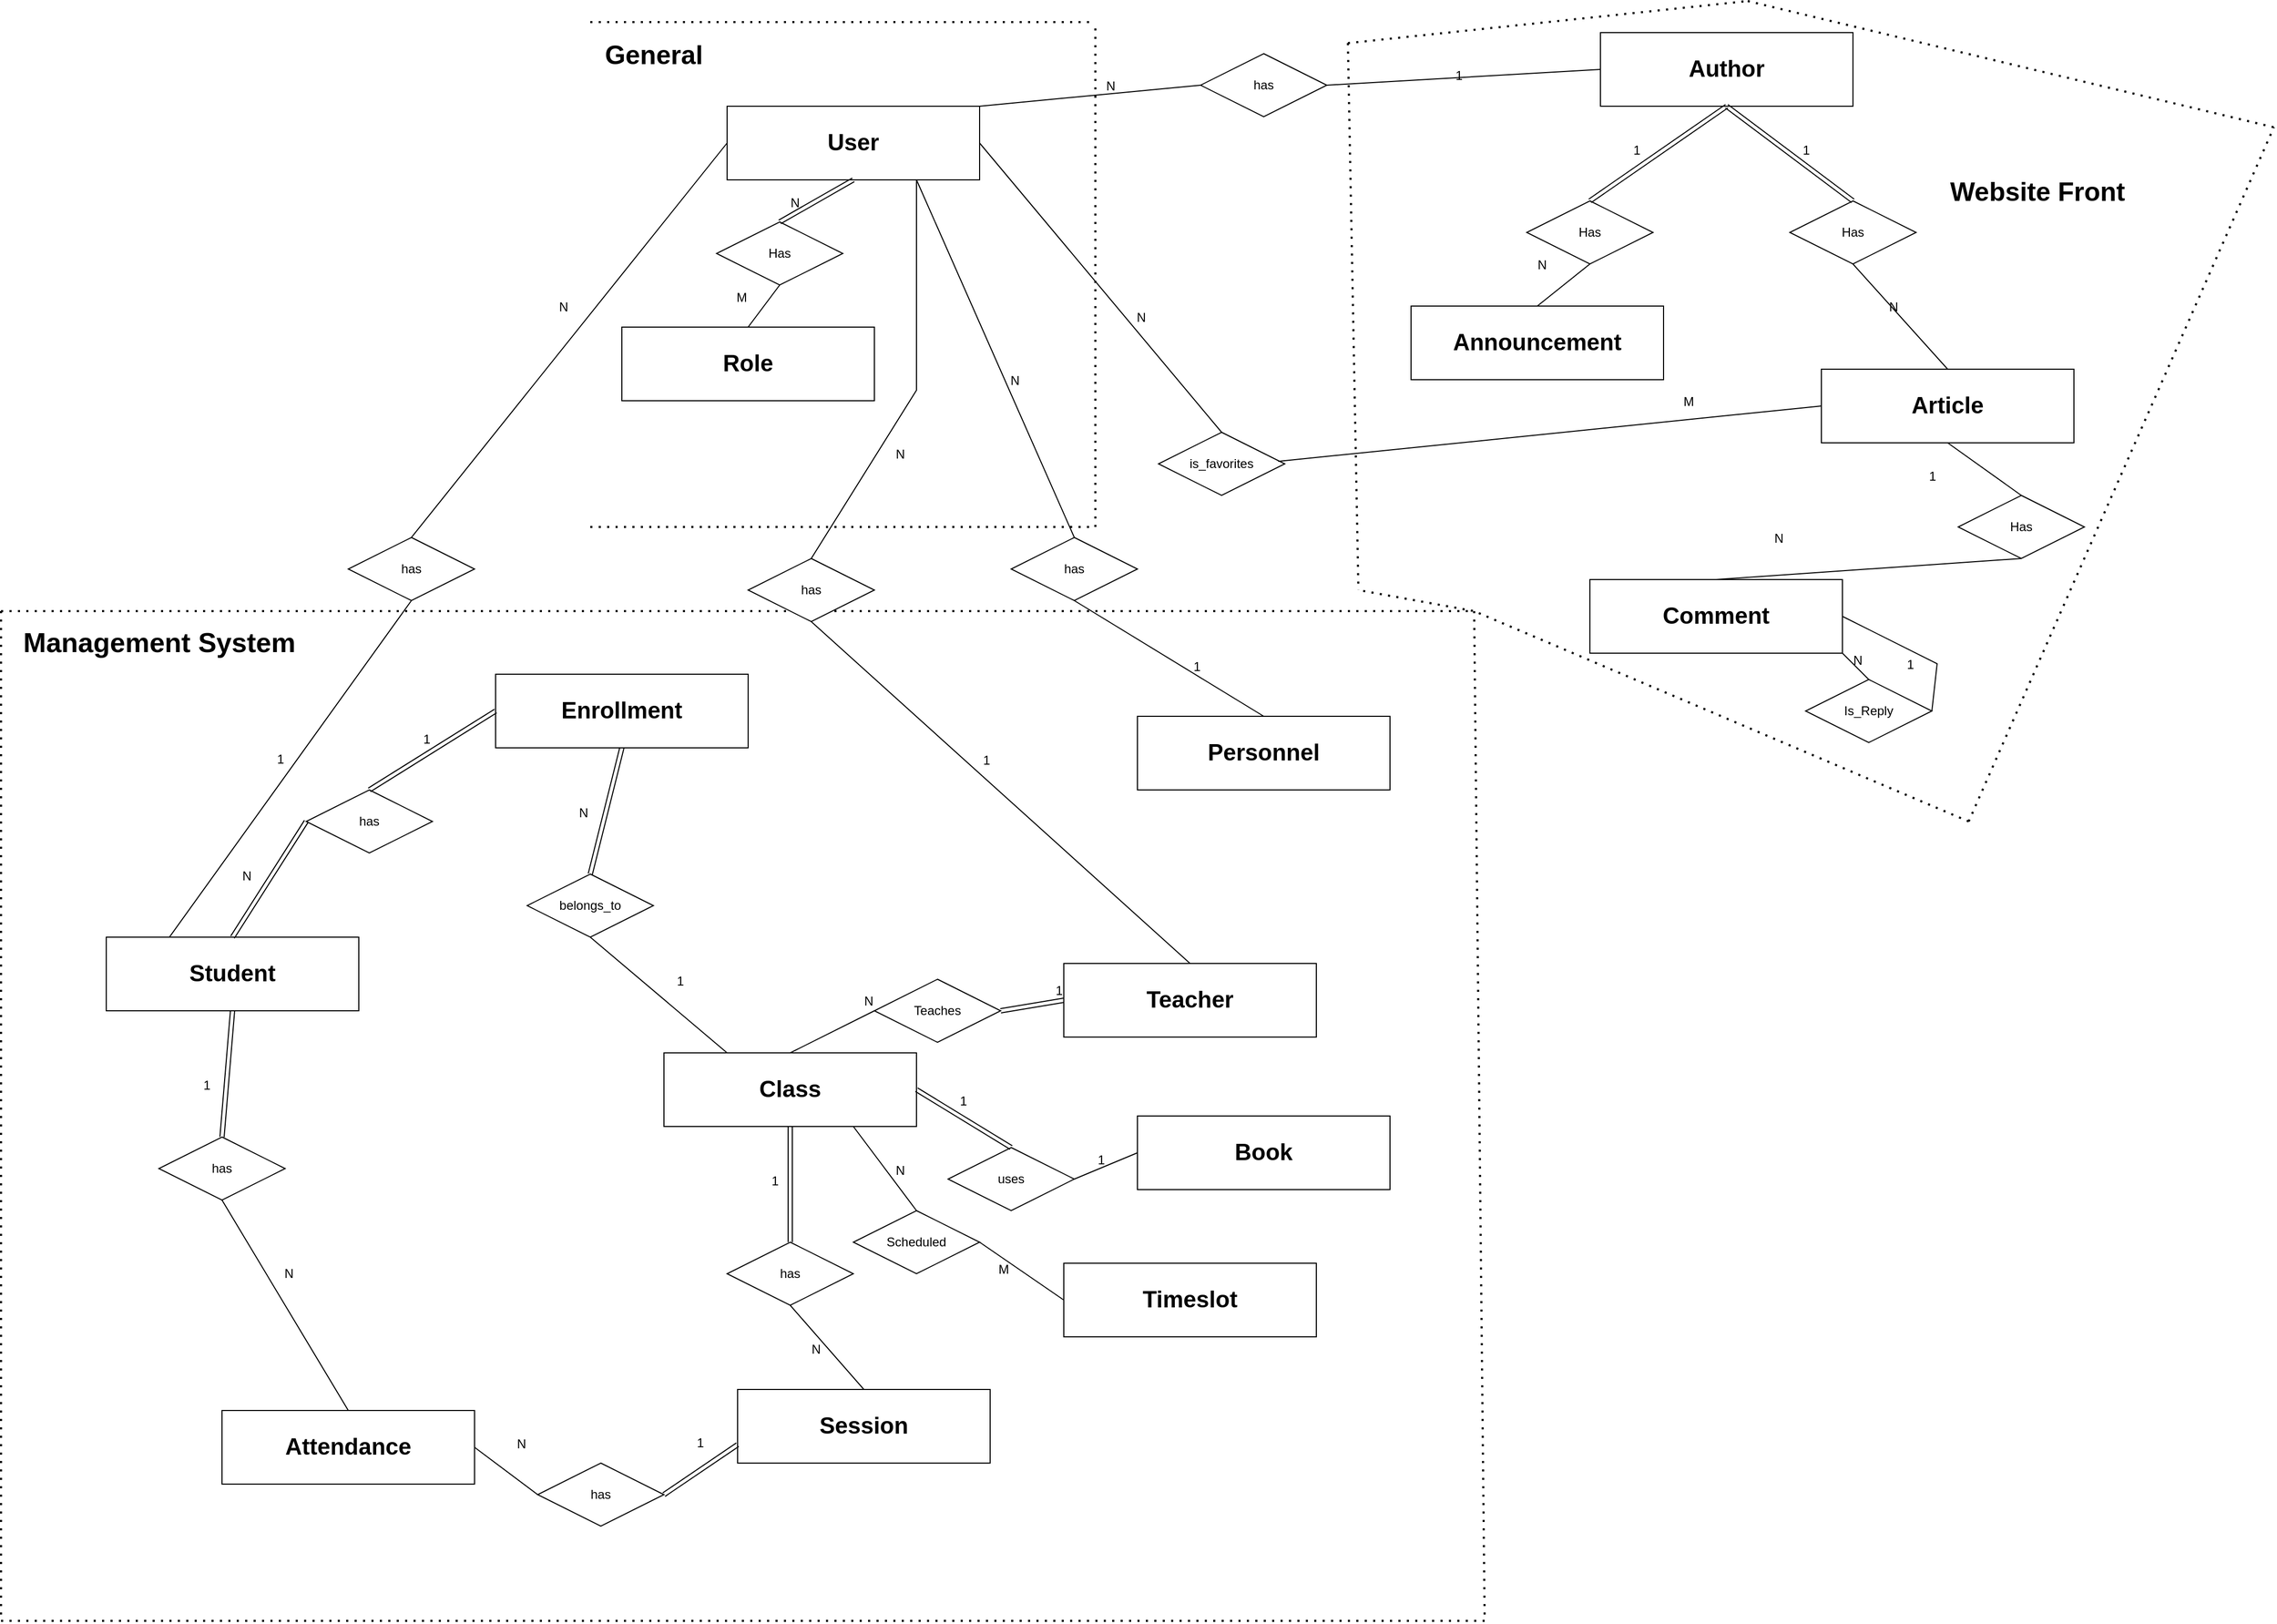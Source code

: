 <mxfile version="26.1.1">
  <diagram name="Page-1" id="tN5K2Nhks3WNrbRtYstL">
    <mxGraphModel dx="3628" dy="1630" grid="1" gridSize="10" guides="1" tooltips="1" connect="1" arrows="1" fold="1" page="1" pageScale="1" pageWidth="850" pageHeight="1100" math="0" shadow="0">
      <root>
        <mxCell id="0" />
        <mxCell id="1" parent="0" />
        <mxCell id="GTe_rG1EHSNJOBv9OXUv-4" value="&lt;b&gt;&lt;font style=&quot;font-size: 22px;&quot;&gt;User&lt;/font&gt;&lt;/b&gt;" style="whiteSpace=wrap;html=1;align=center;" parent="1" vertex="1">
          <mxGeometry x="130" y="120" width="240" height="70" as="geometry" />
        </mxCell>
        <mxCell id="GTe_rG1EHSNJOBv9OXUv-5" value="&lt;b&gt;&lt;font style=&quot;font-size: 22px;&quot;&gt;Role&lt;/font&gt;&lt;/b&gt;" style="whiteSpace=wrap;html=1;align=center;" parent="1" vertex="1">
          <mxGeometry x="30" y="330" width="240" height="70" as="geometry" />
        </mxCell>
        <mxCell id="GTe_rG1EHSNJOBv9OXUv-8" value="Has" style="shape=rhombus;perimeter=rhombusPerimeter;whiteSpace=wrap;html=1;align=center;" parent="1" vertex="1">
          <mxGeometry x="120" y="230" width="120" height="60" as="geometry" />
        </mxCell>
        <mxCell id="GTe_rG1EHSNJOBv9OXUv-9" value="" style="endArrow=none;html=1;rounded=0;exitX=0.5;exitY=1;exitDx=0;exitDy=0;entryX=0.5;entryY=0;entryDx=0;entryDy=0;" parent="1" source="GTe_rG1EHSNJOBv9OXUv-8" target="GTe_rG1EHSNJOBv9OXUv-5" edge="1">
          <mxGeometry relative="1" as="geometry">
            <mxPoint x="340" y="210" as="sourcePoint" />
            <mxPoint x="500" y="210" as="targetPoint" />
          </mxGeometry>
        </mxCell>
        <mxCell id="GTe_rG1EHSNJOBv9OXUv-10" value="M" style="resizable=0;html=1;whiteSpace=wrap;align=right;verticalAlign=bottom;" parent="GTe_rG1EHSNJOBv9OXUv-9" connectable="0" vertex="1">
          <mxGeometry x="1" relative="1" as="geometry">
            <mxPoint y="-20" as="offset" />
          </mxGeometry>
        </mxCell>
        <mxCell id="GTe_rG1EHSNJOBv9OXUv-11" value="" style="shape=link;html=1;rounded=0;exitX=0.5;exitY=0;exitDx=0;exitDy=0;entryX=0.5;entryY=1;entryDx=0;entryDy=0;" parent="1" source="GTe_rG1EHSNJOBv9OXUv-8" target="GTe_rG1EHSNJOBv9OXUv-4" edge="1">
          <mxGeometry relative="1" as="geometry">
            <mxPoint x="340" y="210" as="sourcePoint" />
            <mxPoint x="500" y="210" as="targetPoint" />
          </mxGeometry>
        </mxCell>
        <mxCell id="GTe_rG1EHSNJOBv9OXUv-12" value="N" style="resizable=0;html=1;whiteSpace=wrap;align=right;verticalAlign=bottom;" parent="GTe_rG1EHSNJOBv9OXUv-11" connectable="0" vertex="1">
          <mxGeometry x="1" relative="1" as="geometry">
            <mxPoint x="-49" y="30" as="offset" />
          </mxGeometry>
        </mxCell>
        <mxCell id="GTe_rG1EHSNJOBv9OXUv-14" value="" style="endArrow=none;dashed=1;html=1;dashPattern=1 3;strokeWidth=2;rounded=0;" parent="1" edge="1">
          <mxGeometry width="50" height="50" relative="1" as="geometry">
            <mxPoint y="40" as="sourcePoint" />
            <mxPoint x="480" y="40" as="targetPoint" />
          </mxGeometry>
        </mxCell>
        <mxCell id="GTe_rG1EHSNJOBv9OXUv-15" value="" style="endArrow=none;dashed=1;html=1;dashPattern=1 3;strokeWidth=2;rounded=0;" parent="1" edge="1">
          <mxGeometry width="50" height="50" relative="1" as="geometry">
            <mxPoint x="480" y="520" as="sourcePoint" />
            <mxPoint x="480" y="40" as="targetPoint" />
          </mxGeometry>
        </mxCell>
        <mxCell id="GTe_rG1EHSNJOBv9OXUv-16" value="" style="endArrow=none;dashed=1;html=1;dashPattern=1 3;strokeWidth=2;rounded=0;" parent="1" edge="1">
          <mxGeometry width="50" height="50" relative="1" as="geometry">
            <mxPoint y="520" as="sourcePoint" />
            <mxPoint x="480" y="520" as="targetPoint" />
          </mxGeometry>
        </mxCell>
        <mxCell id="GTe_rG1EHSNJOBv9OXUv-17" value="&lt;font style=&quot;font-size: 25px;&quot;&gt;&lt;b&gt;General&lt;/b&gt;&lt;/font&gt;" style="text;html=1;align=center;verticalAlign=middle;resizable=0;points=[];autosize=1;strokeColor=none;fillColor=none;" parent="1" vertex="1">
          <mxGeometry y="50" width="120" height="40" as="geometry" />
        </mxCell>
        <mxCell id="GTe_rG1EHSNJOBv9OXUv-18" value="&lt;span style=&quot;font-size: 22px;&quot;&gt;&lt;b&gt;Author&lt;/b&gt;&lt;/span&gt;" style="whiteSpace=wrap;html=1;align=center;" parent="1" vertex="1">
          <mxGeometry x="960" y="50" width="240" height="70" as="geometry" />
        </mxCell>
        <mxCell id="GTe_rG1EHSNJOBv9OXUv-20" value="&lt;span style=&quot;font-size: 22px;&quot;&gt;&lt;b&gt;Announcement&lt;/b&gt;&lt;/span&gt;" style="whiteSpace=wrap;html=1;align=center;" parent="1" vertex="1">
          <mxGeometry x="780" y="310" width="240" height="70" as="geometry" />
        </mxCell>
        <mxCell id="GTe_rG1EHSNJOBv9OXUv-21" value="&lt;span style=&quot;font-size: 22px;&quot;&gt;&lt;b&gt;Article&lt;/b&gt;&lt;/span&gt;" style="whiteSpace=wrap;html=1;align=center;" parent="1" vertex="1">
          <mxGeometry x="1170" y="370" width="240" height="70" as="geometry" />
        </mxCell>
        <mxCell id="GTe_rG1EHSNJOBv9OXUv-22" value="&lt;span style=&quot;font-size: 22px;&quot;&gt;&lt;b&gt;Comment&lt;/b&gt;&lt;/span&gt;" style="whiteSpace=wrap;html=1;align=center;" parent="1" vertex="1">
          <mxGeometry x="950" y="570" width="240" height="70" as="geometry" />
        </mxCell>
        <mxCell id="GTe_rG1EHSNJOBv9OXUv-23" value="Has" style="shape=rhombus;perimeter=rhombusPerimeter;whiteSpace=wrap;html=1;align=center;" parent="1" vertex="1">
          <mxGeometry x="1300" y="490" width="120" height="60" as="geometry" />
        </mxCell>
        <mxCell id="GTe_rG1EHSNJOBv9OXUv-24" value="Is_Reply" style="shape=rhombus;perimeter=rhombusPerimeter;whiteSpace=wrap;html=1;align=center;" parent="1" vertex="1">
          <mxGeometry x="1155" y="665" width="120" height="60" as="geometry" />
        </mxCell>
        <mxCell id="GTe_rG1EHSNJOBv9OXUv-28" value="" style="endArrow=none;html=1;rounded=0;exitX=1;exitY=1;exitDx=0;exitDy=0;entryX=0.5;entryY=0;entryDx=0;entryDy=0;" parent="1" source="GTe_rG1EHSNJOBv9OXUv-22" target="GTe_rG1EHSNJOBv9OXUv-24" edge="1">
          <mxGeometry relative="1" as="geometry">
            <mxPoint x="1030" y="640" as="sourcePoint" />
            <mxPoint x="1190" y="640" as="targetPoint" />
          </mxGeometry>
        </mxCell>
        <mxCell id="GTe_rG1EHSNJOBv9OXUv-29" value="N" style="resizable=0;html=1;whiteSpace=wrap;align=right;verticalAlign=bottom;" parent="GTe_rG1EHSNJOBv9OXUv-28" connectable="0" vertex="1">
          <mxGeometry x="1" relative="1" as="geometry">
            <mxPoint x="-5" y="-10" as="offset" />
          </mxGeometry>
        </mxCell>
        <mxCell id="GTe_rG1EHSNJOBv9OXUv-30" value="" style="endArrow=none;html=1;rounded=0;exitX=1;exitY=0.5;exitDx=0;exitDy=0;entryX=1;entryY=0.5;entryDx=0;entryDy=0;" parent="1" source="GTe_rG1EHSNJOBv9OXUv-24" target="GTe_rG1EHSNJOBv9OXUv-22" edge="1">
          <mxGeometry relative="1" as="geometry">
            <mxPoint x="1030" y="640" as="sourcePoint" />
            <mxPoint x="1190" y="640" as="targetPoint" />
            <Array as="points">
              <mxPoint x="1280" y="650" />
            </Array>
          </mxGeometry>
        </mxCell>
        <mxCell id="GTe_rG1EHSNJOBv9OXUv-31" value="1" style="resizable=0;html=1;whiteSpace=wrap;align=right;verticalAlign=bottom;" parent="GTe_rG1EHSNJOBv9OXUv-30" connectable="0" vertex="1">
          <mxGeometry x="1" relative="1" as="geometry">
            <mxPoint x="70" y="55" as="offset" />
          </mxGeometry>
        </mxCell>
        <mxCell id="GTe_rG1EHSNJOBv9OXUv-33" value="" style="endArrow=none;html=1;rounded=0;exitX=0.5;exitY=1;exitDx=0;exitDy=0;entryX=0.5;entryY=0;entryDx=0;entryDy=0;" parent="1" source="GTe_rG1EHSNJOBv9OXUv-23" target="GTe_rG1EHSNJOBv9OXUv-22" edge="1">
          <mxGeometry relative="1" as="geometry">
            <mxPoint x="1030" y="640" as="sourcePoint" />
            <mxPoint x="1190" y="640" as="targetPoint" />
          </mxGeometry>
        </mxCell>
        <mxCell id="GTe_rG1EHSNJOBv9OXUv-34" value="N" style="resizable=0;html=1;whiteSpace=wrap;align=right;verticalAlign=bottom;" parent="GTe_rG1EHSNJOBv9OXUv-33" connectable="0" vertex="1">
          <mxGeometry x="1" relative="1" as="geometry">
            <mxPoint x="65" y="-30" as="offset" />
          </mxGeometry>
        </mxCell>
        <mxCell id="GTe_rG1EHSNJOBv9OXUv-35" value="" style="endArrow=none;html=1;rounded=0;exitX=0.5;exitY=0;exitDx=0;exitDy=0;entryX=0.5;entryY=1;entryDx=0;entryDy=0;" parent="1" source="GTe_rG1EHSNJOBv9OXUv-23" target="GTe_rG1EHSNJOBv9OXUv-21" edge="1">
          <mxGeometry relative="1" as="geometry">
            <mxPoint x="1030" y="640" as="sourcePoint" />
            <mxPoint x="1190" y="640" as="targetPoint" />
          </mxGeometry>
        </mxCell>
        <mxCell id="GTe_rG1EHSNJOBv9OXUv-36" value="1" style="resizable=0;html=1;whiteSpace=wrap;align=right;verticalAlign=bottom;" parent="GTe_rG1EHSNJOBv9OXUv-35" connectable="0" vertex="1">
          <mxGeometry x="1" relative="1" as="geometry">
            <mxPoint x="-10" y="40" as="offset" />
          </mxGeometry>
        </mxCell>
        <mxCell id="GTe_rG1EHSNJOBv9OXUv-37" value="Has" style="shape=rhombus;perimeter=rhombusPerimeter;whiteSpace=wrap;html=1;align=center;" parent="1" vertex="1">
          <mxGeometry x="890" y="210" width="120" height="60" as="geometry" />
        </mxCell>
        <mxCell id="GTe_rG1EHSNJOBv9OXUv-38" value="Has" style="shape=rhombus;perimeter=rhombusPerimeter;whiteSpace=wrap;html=1;align=center;" parent="1" vertex="1">
          <mxGeometry x="1140" y="210" width="120" height="60" as="geometry" />
        </mxCell>
        <mxCell id="GTe_rG1EHSNJOBv9OXUv-39" value="" style="shape=link;html=1;rounded=0;exitX=0.5;exitY=0;exitDx=0;exitDy=0;entryX=0.5;entryY=1;entryDx=0;entryDy=0;" parent="1" source="GTe_rG1EHSNJOBv9OXUv-37" target="GTe_rG1EHSNJOBv9OXUv-18" edge="1">
          <mxGeometry relative="1" as="geometry">
            <mxPoint x="980" y="340" as="sourcePoint" />
            <mxPoint x="1140" y="340" as="targetPoint" />
          </mxGeometry>
        </mxCell>
        <mxCell id="GTe_rG1EHSNJOBv9OXUv-40" value="1" style="resizable=0;html=1;whiteSpace=wrap;align=right;verticalAlign=bottom;" parent="GTe_rG1EHSNJOBv9OXUv-39" connectable="0" vertex="1">
          <mxGeometry x="1" relative="1" as="geometry">
            <mxPoint x="-80" y="50" as="offset" />
          </mxGeometry>
        </mxCell>
        <mxCell id="GTe_rG1EHSNJOBv9OXUv-41" value="" style="endArrow=none;html=1;rounded=0;exitX=0.5;exitY=1;exitDx=0;exitDy=0;entryX=0.5;entryY=0;entryDx=0;entryDy=0;" parent="1" source="GTe_rG1EHSNJOBv9OXUv-37" target="GTe_rG1EHSNJOBv9OXUv-20" edge="1">
          <mxGeometry relative="1" as="geometry">
            <mxPoint x="980" y="340" as="sourcePoint" />
            <mxPoint x="1140" y="340" as="targetPoint" />
          </mxGeometry>
        </mxCell>
        <mxCell id="GTe_rG1EHSNJOBv9OXUv-42" value="N" style="resizable=0;html=1;whiteSpace=wrap;align=right;verticalAlign=bottom;" parent="GTe_rG1EHSNJOBv9OXUv-41" connectable="0" vertex="1">
          <mxGeometry x="1" relative="1" as="geometry">
            <mxPoint x="10" y="-30" as="offset" />
          </mxGeometry>
        </mxCell>
        <mxCell id="GTe_rG1EHSNJOBv9OXUv-43" value="" style="shape=link;html=1;rounded=0;exitX=0.5;exitY=1;exitDx=0;exitDy=0;entryX=0.5;entryY=0;entryDx=0;entryDy=0;" parent="1" source="GTe_rG1EHSNJOBv9OXUv-18" target="GTe_rG1EHSNJOBv9OXUv-38" edge="1">
          <mxGeometry relative="1" as="geometry">
            <mxPoint x="980" y="340" as="sourcePoint" />
            <mxPoint x="1140" y="340" as="targetPoint" />
          </mxGeometry>
        </mxCell>
        <mxCell id="GTe_rG1EHSNJOBv9OXUv-44" value="1" style="resizable=0;html=1;whiteSpace=wrap;align=right;verticalAlign=bottom;" parent="GTe_rG1EHSNJOBv9OXUv-43" connectable="0" vertex="1">
          <mxGeometry x="1" relative="1" as="geometry">
            <mxPoint x="-40" y="-40" as="offset" />
          </mxGeometry>
        </mxCell>
        <mxCell id="GTe_rG1EHSNJOBv9OXUv-45" value="" style="endArrow=none;html=1;rounded=0;exitX=0.5;exitY=1;exitDx=0;exitDy=0;entryX=0.5;entryY=0;entryDx=0;entryDy=0;" parent="1" source="GTe_rG1EHSNJOBv9OXUv-38" target="GTe_rG1EHSNJOBv9OXUv-21" edge="1">
          <mxGeometry relative="1" as="geometry">
            <mxPoint x="980" y="340" as="sourcePoint" />
            <mxPoint x="1140" y="340" as="targetPoint" />
          </mxGeometry>
        </mxCell>
        <mxCell id="GTe_rG1EHSNJOBv9OXUv-46" value="N" style="resizable=0;html=1;whiteSpace=wrap;align=right;verticalAlign=bottom;" parent="GTe_rG1EHSNJOBv9OXUv-45" connectable="0" vertex="1">
          <mxGeometry x="1" relative="1" as="geometry">
            <mxPoint x="-45" y="-50" as="offset" />
          </mxGeometry>
        </mxCell>
        <mxCell id="GTe_rG1EHSNJOBv9OXUv-47" value="is_favorites" style="shape=rhombus;perimeter=rhombusPerimeter;whiteSpace=wrap;html=1;align=center;" parent="1" vertex="1">
          <mxGeometry x="540" y="430" width="120" height="60" as="geometry" />
        </mxCell>
        <mxCell id="GTe_rG1EHSNJOBv9OXUv-48" value="" style="endArrow=none;html=1;rounded=0;exitX=1;exitY=0.5;exitDx=0;exitDy=0;entryX=0.5;entryY=0;entryDx=0;entryDy=0;" parent="1" source="GTe_rG1EHSNJOBv9OXUv-4" target="GTe_rG1EHSNJOBv9OXUv-47" edge="1">
          <mxGeometry relative="1" as="geometry">
            <mxPoint x="480" y="460" as="sourcePoint" />
            <mxPoint x="640" y="460" as="targetPoint" />
          </mxGeometry>
        </mxCell>
        <mxCell id="GTe_rG1EHSNJOBv9OXUv-49" value="N" style="resizable=0;html=1;whiteSpace=wrap;align=right;verticalAlign=bottom;" parent="GTe_rG1EHSNJOBv9OXUv-48" connectable="0" vertex="1">
          <mxGeometry x="1" relative="1" as="geometry">
            <mxPoint x="-70" y="-100" as="offset" />
          </mxGeometry>
        </mxCell>
        <mxCell id="GTe_rG1EHSNJOBv9OXUv-50" value="" style="endArrow=none;html=1;rounded=0;exitX=0.948;exitY=0.461;exitDx=0;exitDy=0;exitPerimeter=0;entryX=0;entryY=0.5;entryDx=0;entryDy=0;" parent="1" source="GTe_rG1EHSNJOBv9OXUv-47" target="GTe_rG1EHSNJOBv9OXUv-21" edge="1">
          <mxGeometry relative="1" as="geometry">
            <mxPoint x="690" y="510" as="sourcePoint" />
            <mxPoint x="850" y="510" as="targetPoint" />
          </mxGeometry>
        </mxCell>
        <mxCell id="GTe_rG1EHSNJOBv9OXUv-51" value="M" style="resizable=0;html=1;whiteSpace=wrap;align=right;verticalAlign=bottom;" parent="GTe_rG1EHSNJOBv9OXUv-50" connectable="0" vertex="1">
          <mxGeometry x="1" relative="1" as="geometry">
            <mxPoint x="-120" y="5" as="offset" />
          </mxGeometry>
        </mxCell>
        <mxCell id="GTe_rG1EHSNJOBv9OXUv-52" value="&lt;span style=&quot;font-size: 22px;&quot;&gt;&lt;b&gt;Student&lt;/b&gt;&lt;/span&gt;" style="whiteSpace=wrap;html=1;align=center;" parent="1" vertex="1">
          <mxGeometry x="-460" y="910" width="240" height="70" as="geometry" />
        </mxCell>
        <mxCell id="GTe_rG1EHSNJOBv9OXUv-53" value="&lt;span style=&quot;font-size: 22px;&quot;&gt;&lt;b&gt;Teacher&lt;/b&gt;&lt;/span&gt;" style="whiteSpace=wrap;html=1;align=center;" parent="1" vertex="1">
          <mxGeometry x="450" y="935" width="240" height="70" as="geometry" />
        </mxCell>
        <mxCell id="GTe_rG1EHSNJOBv9OXUv-54" value="&lt;span style=&quot;font-size: 22px;&quot;&gt;&lt;b&gt;Book&lt;/b&gt;&lt;/span&gt;" style="whiteSpace=wrap;html=1;align=center;" parent="1" vertex="1">
          <mxGeometry x="520" y="1080" width="240" height="70" as="geometry" />
        </mxCell>
        <mxCell id="GTe_rG1EHSNJOBv9OXUv-55" value="&lt;span style=&quot;font-size: 22px;&quot;&gt;&lt;b&gt;Personnel&lt;/b&gt;&lt;/span&gt;" style="whiteSpace=wrap;html=1;align=center;" parent="1" vertex="1">
          <mxGeometry x="520" y="700" width="240" height="70" as="geometry" />
        </mxCell>
        <mxCell id="GTe_rG1EHSNJOBv9OXUv-57" value="&lt;span style=&quot;font-size: 22px;&quot;&gt;&lt;b&gt;Class&lt;/b&gt;&lt;/span&gt;" style="whiteSpace=wrap;html=1;align=center;" parent="1" vertex="1">
          <mxGeometry x="70" y="1020" width="240" height="70" as="geometry" />
        </mxCell>
        <mxCell id="GTe_rG1EHSNJOBv9OXUv-60" value="&lt;span style=&quot;font-size: 22px;&quot;&gt;&lt;b&gt;Timeslot&lt;/b&gt;&lt;/span&gt;" style="whiteSpace=wrap;html=1;align=center;" parent="1" vertex="1">
          <mxGeometry x="450" y="1220" width="240" height="70" as="geometry" />
        </mxCell>
        <mxCell id="uTlC51wtbgL0At9paiF0-1" value="&lt;span style=&quot;font-size: 22px;&quot;&gt;&lt;b&gt;Session&lt;/b&gt;&lt;/span&gt;" style="whiteSpace=wrap;html=1;align=center;" vertex="1" parent="1">
          <mxGeometry x="140" y="1340" width="240" height="70" as="geometry" />
        </mxCell>
        <mxCell id="uTlC51wtbgL0At9paiF0-2" value="&lt;span style=&quot;font-size: 22px;&quot;&gt;&lt;b&gt;Attendance&lt;/b&gt;&lt;/span&gt;" style="whiteSpace=wrap;html=1;align=center;" vertex="1" parent="1">
          <mxGeometry x="-350" y="1360" width="240" height="70" as="geometry" />
        </mxCell>
        <mxCell id="uTlC51wtbgL0At9paiF0-3" value="&lt;span style=&quot;font-size: 22px;&quot;&gt;&lt;b&gt;Enrollment&lt;/b&gt;&lt;/span&gt;" style="whiteSpace=wrap;html=1;align=center;" vertex="1" parent="1">
          <mxGeometry x="-90" y="660" width="240" height="70" as="geometry" />
        </mxCell>
        <mxCell id="uTlC51wtbgL0At9paiF0-4" value="has" style="shape=rhombus;perimeter=rhombusPerimeter;whiteSpace=wrap;html=1;align=center;" vertex="1" parent="1">
          <mxGeometry x="130" y="1200" width="120" height="60" as="geometry" />
        </mxCell>
        <mxCell id="uTlC51wtbgL0At9paiF0-5" value="" style="shape=link;html=1;rounded=0;exitX=0.5;exitY=0;exitDx=0;exitDy=0;entryX=0.5;entryY=1;entryDx=0;entryDy=0;" edge="1" parent="1" source="uTlC51wtbgL0At9paiF0-4" target="GTe_rG1EHSNJOBv9OXUv-57">
          <mxGeometry relative="1" as="geometry">
            <mxPoint x="260" y="1530" as="sourcePoint" />
            <mxPoint x="420" y="1530" as="targetPoint" />
          </mxGeometry>
        </mxCell>
        <mxCell id="uTlC51wtbgL0At9paiF0-6" value="1" style="resizable=0;html=1;whiteSpace=wrap;align=right;verticalAlign=bottom;" connectable="0" vertex="1" parent="uTlC51wtbgL0At9paiF0-5">
          <mxGeometry x="1" relative="1" as="geometry">
            <mxPoint x="-10" y="60" as="offset" />
          </mxGeometry>
        </mxCell>
        <mxCell id="uTlC51wtbgL0At9paiF0-9" value="" style="endArrow=none;html=1;rounded=0;exitX=0.5;exitY=1;exitDx=0;exitDy=0;entryX=0.5;entryY=0;entryDx=0;entryDy=0;" edge="1" parent="1" source="uTlC51wtbgL0At9paiF0-4" target="uTlC51wtbgL0At9paiF0-1">
          <mxGeometry relative="1" as="geometry">
            <mxPoint x="260" y="1530" as="sourcePoint" />
            <mxPoint x="420" y="1530" as="targetPoint" />
          </mxGeometry>
        </mxCell>
        <mxCell id="uTlC51wtbgL0At9paiF0-10" value="N" style="resizable=0;html=1;whiteSpace=wrap;align=right;verticalAlign=bottom;" connectable="0" vertex="1" parent="uTlC51wtbgL0At9paiF0-9">
          <mxGeometry x="1" relative="1" as="geometry">
            <mxPoint x="-40" y="-30" as="offset" />
          </mxGeometry>
        </mxCell>
        <mxCell id="uTlC51wtbgL0At9paiF0-11" value="uses" style="shape=rhombus;perimeter=rhombusPerimeter;whiteSpace=wrap;html=1;align=center;" vertex="1" parent="1">
          <mxGeometry x="340" y="1110" width="120" height="60" as="geometry" />
        </mxCell>
        <mxCell id="uTlC51wtbgL0At9paiF0-12" value="" style="shape=link;html=1;rounded=0;exitX=0.5;exitY=0;exitDx=0;exitDy=0;entryX=1;entryY=0.5;entryDx=0;entryDy=0;" edge="1" parent="1" source="uTlC51wtbgL0At9paiF0-11" target="GTe_rG1EHSNJOBv9OXUv-57">
          <mxGeometry relative="1" as="geometry">
            <mxPoint x="260" y="1290" as="sourcePoint" />
            <mxPoint x="420" y="1290" as="targetPoint" />
          </mxGeometry>
        </mxCell>
        <mxCell id="uTlC51wtbgL0At9paiF0-13" value="1" style="resizable=0;html=1;whiteSpace=wrap;align=right;verticalAlign=bottom;" connectable="0" vertex="1" parent="uTlC51wtbgL0At9paiF0-12">
          <mxGeometry x="1" relative="1" as="geometry">
            <mxPoint x="50" y="20" as="offset" />
          </mxGeometry>
        </mxCell>
        <mxCell id="uTlC51wtbgL0At9paiF0-16" value="Teaches" style="shape=rhombus;perimeter=rhombusPerimeter;whiteSpace=wrap;html=1;align=center;" vertex="1" parent="1">
          <mxGeometry x="270" y="950" width="120" height="60" as="geometry" />
        </mxCell>
        <mxCell id="uTlC51wtbgL0At9paiF0-17" value="" style="shape=link;html=1;rounded=0;exitX=1;exitY=0.5;exitDx=0;exitDy=0;entryX=0;entryY=0.5;entryDx=0;entryDy=0;" edge="1" parent="1" source="uTlC51wtbgL0At9paiF0-16" target="GTe_rG1EHSNJOBv9OXUv-53">
          <mxGeometry relative="1" as="geometry">
            <mxPoint x="300" y="1150" as="sourcePoint" />
            <mxPoint x="460" y="1150" as="targetPoint" />
          </mxGeometry>
        </mxCell>
        <mxCell id="uTlC51wtbgL0At9paiF0-18" value="1" style="resizable=0;html=1;whiteSpace=wrap;align=right;verticalAlign=bottom;" connectable="0" vertex="1" parent="uTlC51wtbgL0At9paiF0-17">
          <mxGeometry x="1" relative="1" as="geometry" />
        </mxCell>
        <mxCell id="uTlC51wtbgL0At9paiF0-19" value="" style="endArrow=none;html=1;rounded=0;exitX=0.5;exitY=0;exitDx=0;exitDy=0;entryX=0;entryY=0.5;entryDx=0;entryDy=0;" edge="1" parent="1" source="GTe_rG1EHSNJOBv9OXUv-57" target="uTlC51wtbgL0At9paiF0-16">
          <mxGeometry relative="1" as="geometry">
            <mxPoint x="60" y="950" as="sourcePoint" />
            <mxPoint x="220" y="950" as="targetPoint" />
          </mxGeometry>
        </mxCell>
        <mxCell id="uTlC51wtbgL0At9paiF0-20" value="N" style="resizable=0;html=1;whiteSpace=wrap;align=right;verticalAlign=bottom;" connectable="0" vertex="1" parent="uTlC51wtbgL0At9paiF0-19">
          <mxGeometry x="1" relative="1" as="geometry" />
        </mxCell>
        <mxCell id="uTlC51wtbgL0At9paiF0-22" value="has" style="shape=rhombus;perimeter=rhombusPerimeter;whiteSpace=wrap;html=1;align=center;" vertex="1" parent="1">
          <mxGeometry x="-410" y="1100" width="120" height="60" as="geometry" />
        </mxCell>
        <mxCell id="uTlC51wtbgL0At9paiF0-23" value="" style="shape=link;html=1;rounded=0;exitX=0.5;exitY=0;exitDx=0;exitDy=0;entryX=0.5;entryY=1;entryDx=0;entryDy=0;" edge="1" parent="1" source="uTlC51wtbgL0At9paiF0-22" target="GTe_rG1EHSNJOBv9OXUv-52">
          <mxGeometry relative="1" as="geometry">
            <mxPoint x="-70" y="1070" as="sourcePoint" />
            <mxPoint x="90" y="1070" as="targetPoint" />
          </mxGeometry>
        </mxCell>
        <mxCell id="uTlC51wtbgL0At9paiF0-24" value="1" style="resizable=0;html=1;whiteSpace=wrap;align=right;verticalAlign=bottom;" connectable="0" vertex="1" parent="uTlC51wtbgL0At9paiF0-23">
          <mxGeometry x="1" relative="1" as="geometry">
            <mxPoint x="-20" y="80" as="offset" />
          </mxGeometry>
        </mxCell>
        <mxCell id="uTlC51wtbgL0At9paiF0-25" value="" style="endArrow=none;html=1;rounded=0;exitX=0.5;exitY=1;exitDx=0;exitDy=0;entryX=0.5;entryY=0;entryDx=0;entryDy=0;" edge="1" parent="1" source="uTlC51wtbgL0At9paiF0-22" target="uTlC51wtbgL0At9paiF0-2">
          <mxGeometry relative="1" as="geometry">
            <mxPoint x="-170" y="1160" as="sourcePoint" />
            <mxPoint x="50" y="1160" as="targetPoint" />
          </mxGeometry>
        </mxCell>
        <mxCell id="uTlC51wtbgL0At9paiF0-26" value="N" style="resizable=0;html=1;whiteSpace=wrap;align=right;verticalAlign=bottom;" connectable="0" vertex="1" parent="uTlC51wtbgL0At9paiF0-25">
          <mxGeometry x="1" relative="1" as="geometry">
            <mxPoint x="-50" y="-121" as="offset" />
          </mxGeometry>
        </mxCell>
        <mxCell id="uTlC51wtbgL0At9paiF0-27" value="has" style="shape=rhombus;perimeter=rhombusPerimeter;whiteSpace=wrap;html=1;align=center;" vertex="1" parent="1">
          <mxGeometry x="-50" y="1410" width="120" height="60" as="geometry" />
        </mxCell>
        <mxCell id="uTlC51wtbgL0At9paiF0-28" value="" style="shape=link;html=1;rounded=0;exitX=1;exitY=0.5;exitDx=0;exitDy=0;entryX=0;entryY=0.75;entryDx=0;entryDy=0;" edge="1" parent="1" source="uTlC51wtbgL0At9paiF0-27" target="uTlC51wtbgL0At9paiF0-1">
          <mxGeometry relative="1" as="geometry">
            <mxPoint x="-80" y="1320" as="sourcePoint" />
            <mxPoint x="80" y="1320" as="targetPoint" />
          </mxGeometry>
        </mxCell>
        <mxCell id="uTlC51wtbgL0At9paiF0-29" value="1" style="resizable=0;html=1;whiteSpace=wrap;align=right;verticalAlign=bottom;" connectable="0" vertex="1" parent="uTlC51wtbgL0At9paiF0-28">
          <mxGeometry x="1" relative="1" as="geometry">
            <mxPoint x="-30" y="7" as="offset" />
          </mxGeometry>
        </mxCell>
        <mxCell id="uTlC51wtbgL0At9paiF0-30" value="" style="endArrow=none;html=1;rounded=0;exitX=0;exitY=0.5;exitDx=0;exitDy=0;entryX=1;entryY=0.5;entryDx=0;entryDy=0;" edge="1" parent="1" source="uTlC51wtbgL0At9paiF0-27" target="uTlC51wtbgL0At9paiF0-2">
          <mxGeometry relative="1" as="geometry">
            <mxPoint x="-80" y="1320" as="sourcePoint" />
            <mxPoint x="80" y="1320" as="targetPoint" />
          </mxGeometry>
        </mxCell>
        <mxCell id="uTlC51wtbgL0At9paiF0-31" value="N" style="resizable=0;html=1;whiteSpace=wrap;align=right;verticalAlign=bottom;" connectable="0" vertex="1" parent="uTlC51wtbgL0At9paiF0-30">
          <mxGeometry x="1" relative="1" as="geometry">
            <mxPoint x="50" y="5" as="offset" />
          </mxGeometry>
        </mxCell>
        <mxCell id="uTlC51wtbgL0At9paiF0-32" value="" style="endArrow=none;html=1;rounded=0;exitX=1;exitY=0.5;exitDx=0;exitDy=0;entryX=0;entryY=0.5;entryDx=0;entryDy=0;" edge="1" parent="1" source="uTlC51wtbgL0At9paiF0-11" target="GTe_rG1EHSNJOBv9OXUv-54">
          <mxGeometry relative="1" as="geometry">
            <mxPoint x="-80" y="1320" as="sourcePoint" />
            <mxPoint x="80" y="1320" as="targetPoint" />
          </mxGeometry>
        </mxCell>
        <mxCell id="uTlC51wtbgL0At9paiF0-33" value="1" style="resizable=0;html=1;whiteSpace=wrap;align=right;verticalAlign=bottom;" connectable="0" vertex="1" parent="uTlC51wtbgL0At9paiF0-32">
          <mxGeometry x="1" relative="1" as="geometry">
            <mxPoint x="-30" y="15" as="offset" />
          </mxGeometry>
        </mxCell>
        <mxCell id="uTlC51wtbgL0At9paiF0-34" value="Scheduled" style="shape=rhombus;perimeter=rhombusPerimeter;whiteSpace=wrap;html=1;align=center;" vertex="1" parent="1">
          <mxGeometry x="250" y="1170" width="120" height="60" as="geometry" />
        </mxCell>
        <mxCell id="uTlC51wtbgL0At9paiF0-35" value="" style="endArrow=none;html=1;rounded=0;exitX=0.75;exitY=1;exitDx=0;exitDy=0;entryX=0.5;entryY=0;entryDx=0;entryDy=0;" edge="1" parent="1" source="GTe_rG1EHSNJOBv9OXUv-57" target="uTlC51wtbgL0At9paiF0-34">
          <mxGeometry relative="1" as="geometry">
            <mxPoint x="290" y="1310" as="sourcePoint" />
            <mxPoint x="450" y="1310" as="targetPoint" />
          </mxGeometry>
        </mxCell>
        <mxCell id="uTlC51wtbgL0At9paiF0-36" value="N" style="resizable=0;html=1;whiteSpace=wrap;align=right;verticalAlign=bottom;" connectable="0" vertex="1" parent="uTlC51wtbgL0At9paiF0-35">
          <mxGeometry x="1" relative="1" as="geometry">
            <mxPoint x="-10" y="-30" as="offset" />
          </mxGeometry>
        </mxCell>
        <mxCell id="uTlC51wtbgL0At9paiF0-37" value="" style="endArrow=none;html=1;rounded=0;exitX=1;exitY=0.5;exitDx=0;exitDy=0;entryX=0;entryY=0.5;entryDx=0;entryDy=0;" edge="1" parent="1" source="uTlC51wtbgL0At9paiF0-34" target="GTe_rG1EHSNJOBv9OXUv-60">
          <mxGeometry relative="1" as="geometry">
            <mxPoint x="290" y="1310" as="sourcePoint" />
            <mxPoint x="450" y="1310" as="targetPoint" />
          </mxGeometry>
        </mxCell>
        <mxCell id="uTlC51wtbgL0At9paiF0-38" value="M" style="resizable=0;html=1;whiteSpace=wrap;align=right;verticalAlign=bottom;" connectable="0" vertex="1" parent="uTlC51wtbgL0At9paiF0-37">
          <mxGeometry x="1" relative="1" as="geometry">
            <mxPoint x="-50" y="-20" as="offset" />
          </mxGeometry>
        </mxCell>
        <mxCell id="uTlC51wtbgL0At9paiF0-39" value="has" style="shape=rhombus;perimeter=rhombusPerimeter;whiteSpace=wrap;html=1;align=center;" vertex="1" parent="1">
          <mxGeometry x="-270" y="770" width="120" height="60" as="geometry" />
        </mxCell>
        <mxCell id="uTlC51wtbgL0At9paiF0-40" value="belongs_to" style="shape=rhombus;perimeter=rhombusPerimeter;whiteSpace=wrap;html=1;align=center;" vertex="1" parent="1">
          <mxGeometry x="-60" y="850" width="120" height="60" as="geometry" />
        </mxCell>
        <mxCell id="uTlC51wtbgL0At9paiF0-41" value="" style="shape=link;html=1;rounded=0;exitX=0;exitY=0.5;exitDx=0;exitDy=0;entryX=0.5;entryY=0;entryDx=0;entryDy=0;" edge="1" parent="1" source="uTlC51wtbgL0At9paiF0-39" target="GTe_rG1EHSNJOBv9OXUv-52">
          <mxGeometry relative="1" as="geometry">
            <mxPoint x="190" y="1030" as="sourcePoint" />
            <mxPoint x="350" y="1030" as="targetPoint" />
          </mxGeometry>
        </mxCell>
        <mxCell id="uTlC51wtbgL0At9paiF0-42" value="N" style="resizable=0;html=1;whiteSpace=wrap;align=right;verticalAlign=bottom;" connectable="0" vertex="1" parent="uTlC51wtbgL0At9paiF0-41">
          <mxGeometry x="1" relative="1" as="geometry">
            <mxPoint x="20" y="-50" as="offset" />
          </mxGeometry>
        </mxCell>
        <mxCell id="uTlC51wtbgL0At9paiF0-43" value="" style="shape=link;html=1;rounded=0;exitX=0.5;exitY=0;exitDx=0;exitDy=0;entryX=0;entryY=0.5;entryDx=0;entryDy=0;" edge="1" parent="1" source="uTlC51wtbgL0At9paiF0-39" target="uTlC51wtbgL0At9paiF0-3">
          <mxGeometry relative="1" as="geometry">
            <mxPoint x="190" y="1030" as="sourcePoint" />
            <mxPoint x="350" y="1030" as="targetPoint" />
          </mxGeometry>
        </mxCell>
        <mxCell id="uTlC51wtbgL0At9paiF0-44" value="1" style="resizable=0;html=1;whiteSpace=wrap;align=right;verticalAlign=bottom;" connectable="0" vertex="1" parent="uTlC51wtbgL0At9paiF0-43">
          <mxGeometry x="1" relative="1" as="geometry">
            <mxPoint x="-60" y="35" as="offset" />
          </mxGeometry>
        </mxCell>
        <mxCell id="uTlC51wtbgL0At9paiF0-45" value="" style="endArrow=none;html=1;rounded=0;exitX=0.5;exitY=1;exitDx=0;exitDy=0;entryX=0.25;entryY=0;entryDx=0;entryDy=0;" edge="1" parent="1" source="uTlC51wtbgL0At9paiF0-40" target="GTe_rG1EHSNJOBv9OXUv-57">
          <mxGeometry relative="1" as="geometry">
            <mxPoint x="190" y="1030" as="sourcePoint" />
            <mxPoint x="350" y="1030" as="targetPoint" />
          </mxGeometry>
        </mxCell>
        <mxCell id="uTlC51wtbgL0At9paiF0-46" value="1" style="resizable=0;html=1;whiteSpace=wrap;align=right;verticalAlign=bottom;" connectable="0" vertex="1" parent="uTlC51wtbgL0At9paiF0-45">
          <mxGeometry x="1" relative="1" as="geometry">
            <mxPoint x="-40" y="-60" as="offset" />
          </mxGeometry>
        </mxCell>
        <mxCell id="uTlC51wtbgL0At9paiF0-48" value="" style="shape=link;html=1;rounded=0;exitX=0.5;exitY=0;exitDx=0;exitDy=0;entryX=0.5;entryY=1;entryDx=0;entryDy=0;" edge="1" parent="1" source="uTlC51wtbgL0At9paiF0-40" target="uTlC51wtbgL0At9paiF0-3">
          <mxGeometry relative="1" as="geometry">
            <mxPoint x="90" y="880" as="sourcePoint" />
            <mxPoint x="250" y="880" as="targetPoint" />
          </mxGeometry>
        </mxCell>
        <mxCell id="uTlC51wtbgL0At9paiF0-49" value="N" style="resizable=0;html=1;whiteSpace=wrap;align=right;verticalAlign=bottom;" connectable="0" vertex="1" parent="uTlC51wtbgL0At9paiF0-48">
          <mxGeometry x="1" relative="1" as="geometry">
            <mxPoint x="-30" y="70" as="offset" />
          </mxGeometry>
        </mxCell>
        <mxCell id="uTlC51wtbgL0At9paiF0-51" value="" style="endArrow=none;dashed=1;html=1;dashPattern=1 3;strokeWidth=2;rounded=0;" edge="1" parent="1">
          <mxGeometry width="50" height="50" relative="1" as="geometry">
            <mxPoint x="-560" y="600" as="sourcePoint" />
            <mxPoint x="840" y="600" as="targetPoint" />
          </mxGeometry>
        </mxCell>
        <mxCell id="uTlC51wtbgL0At9paiF0-55" value="" style="endArrow=none;dashed=1;html=1;dashPattern=1 3;strokeWidth=2;rounded=0;" edge="1" parent="1">
          <mxGeometry width="50" height="50" relative="1" as="geometry">
            <mxPoint x="840" y="600" as="sourcePoint" />
            <mxPoint x="850" y="1560" as="targetPoint" />
          </mxGeometry>
        </mxCell>
        <mxCell id="uTlC51wtbgL0At9paiF0-56" value="" style="endArrow=none;dashed=1;html=1;dashPattern=1 3;strokeWidth=2;rounded=0;" edge="1" parent="1">
          <mxGeometry width="50" height="50" relative="1" as="geometry">
            <mxPoint x="850" y="1560" as="sourcePoint" />
            <mxPoint x="-560" y="1560" as="targetPoint" />
          </mxGeometry>
        </mxCell>
        <mxCell id="uTlC51wtbgL0At9paiF0-57" value="" style="endArrow=none;dashed=1;html=1;dashPattern=1 3;strokeWidth=2;rounded=0;" edge="1" parent="1">
          <mxGeometry width="50" height="50" relative="1" as="geometry">
            <mxPoint x="-560" y="600" as="sourcePoint" />
            <mxPoint x="-560" y="1560" as="targetPoint" />
          </mxGeometry>
        </mxCell>
        <mxCell id="uTlC51wtbgL0At9paiF0-58" value="" style="endArrow=none;dashed=1;html=1;dashPattern=1 3;strokeWidth=2;rounded=0;" edge="1" parent="1">
          <mxGeometry width="50" height="50" relative="1" as="geometry">
            <mxPoint x="720" y="60" as="sourcePoint" />
            <mxPoint x="730" y="580" as="targetPoint" />
          </mxGeometry>
        </mxCell>
        <mxCell id="uTlC51wtbgL0At9paiF0-59" value="" style="endArrow=none;dashed=1;html=1;dashPattern=1 3;strokeWidth=2;rounded=0;" edge="1" parent="1">
          <mxGeometry width="50" height="50" relative="1" as="geometry">
            <mxPoint x="1310" y="800" as="sourcePoint" />
            <mxPoint x="730" y="580" as="targetPoint" />
            <Array as="points">
              <mxPoint x="840" y="600" />
            </Array>
          </mxGeometry>
        </mxCell>
        <mxCell id="uTlC51wtbgL0At9paiF0-62" value="" style="endArrow=none;dashed=1;html=1;dashPattern=1 3;strokeWidth=2;rounded=0;" edge="1" parent="1">
          <mxGeometry width="50" height="50" relative="1" as="geometry">
            <mxPoint x="1310" y="800" as="sourcePoint" />
            <mxPoint x="1600" y="140" as="targetPoint" />
          </mxGeometry>
        </mxCell>
        <mxCell id="uTlC51wtbgL0At9paiF0-63" value="" style="endArrow=none;dashed=1;html=1;dashPattern=1 3;strokeWidth=2;rounded=0;" edge="1" parent="1">
          <mxGeometry width="50" height="50" relative="1" as="geometry">
            <mxPoint x="1100" y="20" as="sourcePoint" />
            <mxPoint x="1600" y="140" as="targetPoint" />
          </mxGeometry>
        </mxCell>
        <mxCell id="uTlC51wtbgL0At9paiF0-64" value="" style="endArrow=none;dashed=1;html=1;dashPattern=1 3;strokeWidth=2;rounded=0;" edge="1" parent="1">
          <mxGeometry width="50" height="50" relative="1" as="geometry">
            <mxPoint x="720" y="60" as="sourcePoint" />
            <mxPoint x="1100" y="20" as="targetPoint" />
          </mxGeometry>
        </mxCell>
        <mxCell id="uTlC51wtbgL0At9paiF0-66" value="has" style="shape=rhombus;perimeter=rhombusPerimeter;whiteSpace=wrap;html=1;align=center;" vertex="1" parent="1">
          <mxGeometry x="580" y="70" width="120" height="60" as="geometry" />
        </mxCell>
        <mxCell id="uTlC51wtbgL0At9paiF0-67" value="" style="endArrow=none;html=1;rounded=0;exitX=1;exitY=0;exitDx=0;exitDy=0;entryX=0;entryY=0.5;entryDx=0;entryDy=0;" edge="1" parent="1" source="GTe_rG1EHSNJOBv9OXUv-4" target="uTlC51wtbgL0At9paiF0-66">
          <mxGeometry relative="1" as="geometry">
            <mxPoint x="450" y="150" as="sourcePoint" />
            <mxPoint x="610" y="150" as="targetPoint" />
          </mxGeometry>
        </mxCell>
        <mxCell id="uTlC51wtbgL0At9paiF0-68" value="N" style="resizable=0;html=1;whiteSpace=wrap;align=right;verticalAlign=bottom;" connectable="0" vertex="1" parent="uTlC51wtbgL0At9paiF0-67">
          <mxGeometry x="1" relative="1" as="geometry">
            <mxPoint x="-80" y="10" as="offset" />
          </mxGeometry>
        </mxCell>
        <mxCell id="uTlC51wtbgL0At9paiF0-71" value="" style="endArrow=none;html=1;rounded=0;exitX=1;exitY=0.5;exitDx=0;exitDy=0;entryX=0;entryY=0.5;entryDx=0;entryDy=0;" edge="1" parent="1" source="uTlC51wtbgL0At9paiF0-66" target="GTe_rG1EHSNJOBv9OXUv-18">
          <mxGeometry relative="1" as="geometry">
            <mxPoint x="740" y="240" as="sourcePoint" />
            <mxPoint x="900" y="240" as="targetPoint" />
          </mxGeometry>
        </mxCell>
        <mxCell id="uTlC51wtbgL0At9paiF0-72" value="1" style="resizable=0;html=1;whiteSpace=wrap;align=right;verticalAlign=bottom;" connectable="0" vertex="1" parent="uTlC51wtbgL0At9paiF0-71">
          <mxGeometry x="1" relative="1" as="geometry">
            <mxPoint x="-130" y="15" as="offset" />
          </mxGeometry>
        </mxCell>
        <mxCell id="uTlC51wtbgL0At9paiF0-73" value="has" style="shape=rhombus;perimeter=rhombusPerimeter;whiteSpace=wrap;html=1;align=center;" vertex="1" parent="1">
          <mxGeometry x="400" y="530" width="120" height="60" as="geometry" />
        </mxCell>
        <mxCell id="uTlC51wtbgL0At9paiF0-74" value="has" style="shape=rhombus;perimeter=rhombusPerimeter;whiteSpace=wrap;html=1;align=center;" vertex="1" parent="1">
          <mxGeometry x="-230" y="530" width="120" height="60" as="geometry" />
        </mxCell>
        <mxCell id="uTlC51wtbgL0At9paiF0-75" value="" style="endArrow=none;html=1;rounded=0;exitX=0.75;exitY=1;exitDx=0;exitDy=0;entryX=0.5;entryY=0;entryDx=0;entryDy=0;" edge="1" parent="1" source="GTe_rG1EHSNJOBv9OXUv-4" target="uTlC51wtbgL0At9paiF0-73">
          <mxGeometry relative="1" as="geometry">
            <mxPoint x="290" y="550" as="sourcePoint" />
            <mxPoint x="450" y="550" as="targetPoint" />
          </mxGeometry>
        </mxCell>
        <mxCell id="uTlC51wtbgL0At9paiF0-76" value="N" style="resizable=0;html=1;whiteSpace=wrap;align=right;verticalAlign=bottom;" connectable="0" vertex="1" parent="uTlC51wtbgL0At9paiF0-75">
          <mxGeometry x="1" relative="1" as="geometry">
            <mxPoint x="-50" y="-140" as="offset" />
          </mxGeometry>
        </mxCell>
        <mxCell id="uTlC51wtbgL0At9paiF0-78" value="" style="endArrow=none;html=1;rounded=0;exitX=0;exitY=0.5;exitDx=0;exitDy=0;entryX=0.5;entryY=0;entryDx=0;entryDy=0;" edge="1" parent="1" source="GTe_rG1EHSNJOBv9OXUv-4" target="uTlC51wtbgL0At9paiF0-74">
          <mxGeometry relative="1" as="geometry">
            <mxPoint x="290" y="550" as="sourcePoint" />
            <mxPoint x="450" y="550" as="targetPoint" />
          </mxGeometry>
        </mxCell>
        <mxCell id="uTlC51wtbgL0At9paiF0-79" value="N" style="resizable=0;html=1;whiteSpace=wrap;align=right;verticalAlign=bottom;" connectable="0" vertex="1" parent="uTlC51wtbgL0At9paiF0-78">
          <mxGeometry x="1" relative="1" as="geometry">
            <mxPoint x="150" y="-210" as="offset" />
          </mxGeometry>
        </mxCell>
        <mxCell id="uTlC51wtbgL0At9paiF0-80" value="has" style="shape=rhombus;perimeter=rhombusPerimeter;whiteSpace=wrap;html=1;align=center;" vertex="1" parent="1">
          <mxGeometry x="150" y="550" width="120" height="60" as="geometry" />
        </mxCell>
        <mxCell id="uTlC51wtbgL0At9paiF0-81" value="" style="endArrow=none;html=1;rounded=0;exitX=0.75;exitY=1;exitDx=0;exitDy=0;entryX=0.5;entryY=0;entryDx=0;entryDy=0;" edge="1" parent="1" source="GTe_rG1EHSNJOBv9OXUv-4" target="uTlC51wtbgL0At9paiF0-80">
          <mxGeometry relative="1" as="geometry">
            <mxPoint x="180" y="550" as="sourcePoint" />
            <mxPoint x="340" y="550" as="targetPoint" />
            <Array as="points">
              <mxPoint x="310" y="390" />
            </Array>
          </mxGeometry>
        </mxCell>
        <mxCell id="uTlC51wtbgL0At9paiF0-82" value="N" style="resizable=0;html=1;whiteSpace=wrap;align=right;verticalAlign=bottom;" connectable="0" vertex="1" parent="uTlC51wtbgL0At9paiF0-81">
          <mxGeometry x="1" relative="1" as="geometry">
            <mxPoint x="90" y="-90" as="offset" />
          </mxGeometry>
        </mxCell>
        <mxCell id="uTlC51wtbgL0At9paiF0-83" value="" style="endArrow=none;html=1;rounded=0;exitX=0.5;exitY=1;exitDx=0;exitDy=0;entryX=0.5;entryY=0;entryDx=0;entryDy=0;" edge="1" parent="1" source="uTlC51wtbgL0At9paiF0-80" target="GTe_rG1EHSNJOBv9OXUv-53">
          <mxGeometry relative="1" as="geometry">
            <mxPoint x="260" y="830" as="sourcePoint" />
            <mxPoint x="420" y="830" as="targetPoint" />
          </mxGeometry>
        </mxCell>
        <mxCell id="uTlC51wtbgL0At9paiF0-84" value="1" style="resizable=0;html=1;whiteSpace=wrap;align=right;verticalAlign=bottom;" connectable="0" vertex="1" parent="uTlC51wtbgL0At9paiF0-83">
          <mxGeometry x="1" relative="1" as="geometry">
            <mxPoint x="-189" y="-185" as="offset" />
          </mxGeometry>
        </mxCell>
        <mxCell id="uTlC51wtbgL0At9paiF0-85" value="" style="endArrow=none;html=1;rounded=0;exitX=0.5;exitY=1;exitDx=0;exitDy=0;entryX=0.25;entryY=0;entryDx=0;entryDy=0;" edge="1" parent="1" source="uTlC51wtbgL0At9paiF0-74" target="GTe_rG1EHSNJOBv9OXUv-52">
          <mxGeometry relative="1" as="geometry">
            <mxPoint x="260" y="830" as="sourcePoint" />
            <mxPoint x="420" y="830" as="targetPoint" />
          </mxGeometry>
        </mxCell>
        <mxCell id="uTlC51wtbgL0At9paiF0-86" value="1" style="resizable=0;html=1;whiteSpace=wrap;align=right;verticalAlign=bottom;" connectable="0" vertex="1" parent="uTlC51wtbgL0At9paiF0-85">
          <mxGeometry x="1" relative="1" as="geometry">
            <mxPoint x="110" y="-160" as="offset" />
          </mxGeometry>
        </mxCell>
        <mxCell id="uTlC51wtbgL0At9paiF0-87" value="" style="endArrow=none;html=1;rounded=0;exitX=0.5;exitY=1;exitDx=0;exitDy=0;entryX=0.5;entryY=0;entryDx=0;entryDy=0;" edge="1" parent="1" source="uTlC51wtbgL0At9paiF0-73" target="GTe_rG1EHSNJOBv9OXUv-55">
          <mxGeometry relative="1" as="geometry">
            <mxPoint x="330" y="650" as="sourcePoint" />
            <mxPoint x="490" y="650" as="targetPoint" />
          </mxGeometry>
        </mxCell>
        <mxCell id="uTlC51wtbgL0At9paiF0-88" value="1" style="resizable=0;html=1;whiteSpace=wrap;align=right;verticalAlign=bottom;" connectable="0" vertex="1" parent="uTlC51wtbgL0At9paiF0-87">
          <mxGeometry x="1" relative="1" as="geometry">
            <mxPoint x="-59" y="-39" as="offset" />
          </mxGeometry>
        </mxCell>
        <mxCell id="uTlC51wtbgL0At9paiF0-89" value="&lt;font style=&quot;font-size: 26px;&quot;&gt;&lt;b&gt;Management System&lt;/b&gt;&lt;/font&gt;" style="text;html=1;align=center;verticalAlign=middle;resizable=0;points=[];autosize=1;strokeColor=none;fillColor=none;" vertex="1" parent="1">
          <mxGeometry x="-550" y="610" width="280" height="40" as="geometry" />
        </mxCell>
        <mxCell id="uTlC51wtbgL0At9paiF0-90" value="&lt;font style=&quot;font-size: 25px;&quot;&gt;&lt;b&gt;Website Front&lt;/b&gt;&lt;/font&gt;" style="text;html=1;align=center;verticalAlign=middle;resizable=0;points=[];autosize=1;strokeColor=none;fillColor=none;" vertex="1" parent="1">
          <mxGeometry x="1280" y="180" width="190" height="40" as="geometry" />
        </mxCell>
      </root>
    </mxGraphModel>
  </diagram>
</mxfile>
